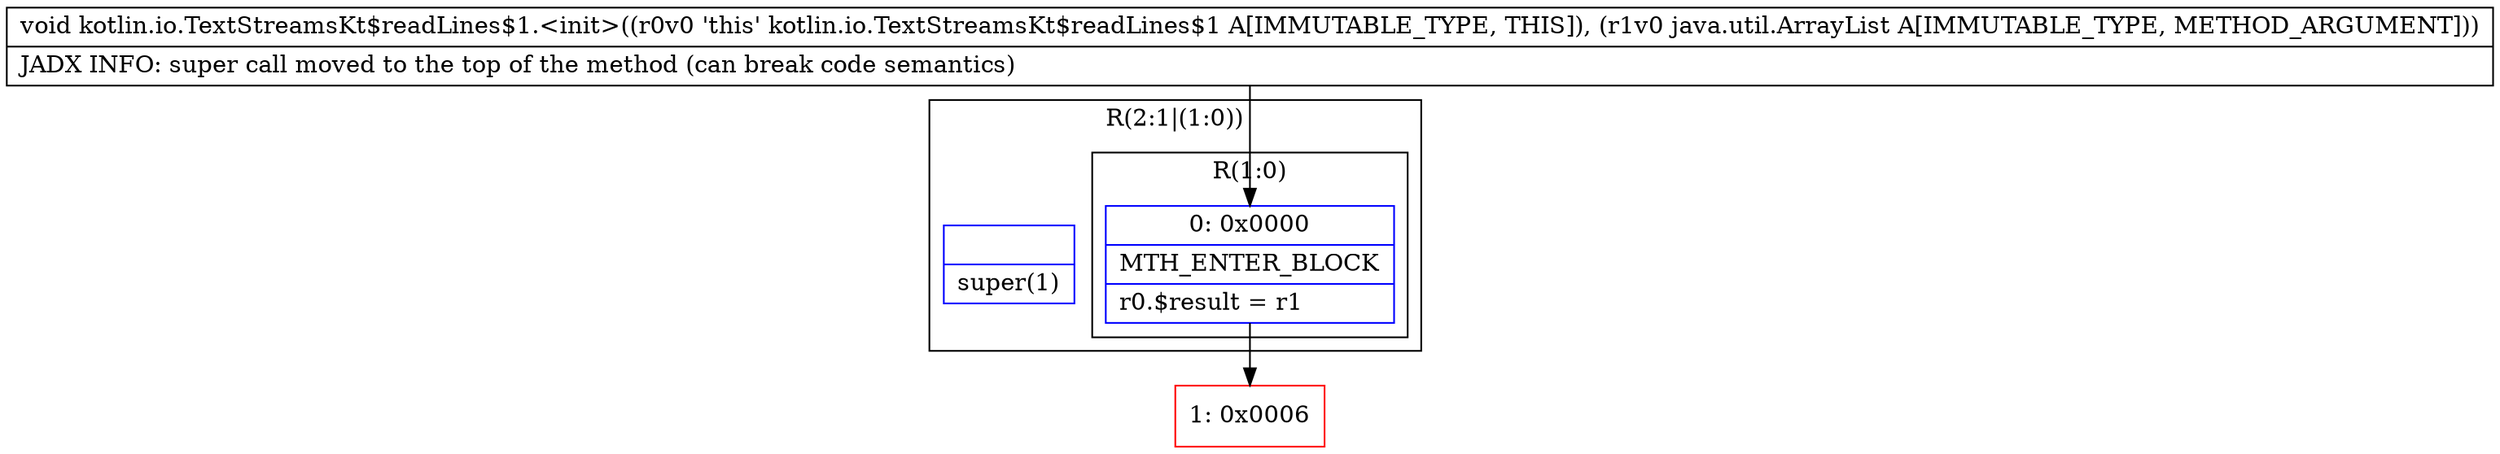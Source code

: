 digraph "CFG forkotlin.io.TextStreamsKt$readLines$1.\<init\>(Ljava\/util\/ArrayList;)V" {
subgraph cluster_Region_1253702086 {
label = "R(2:1|(1:0))";
node [shape=record,color=blue];
Node_InsnContainer_1391942361 [shape=record,label="{|super(1)\l}"];
subgraph cluster_Region_811873592 {
label = "R(1:0)";
node [shape=record,color=blue];
Node_0 [shape=record,label="{0\:\ 0x0000|MTH_ENTER_BLOCK\l|r0.$result = r1\l}"];
}
}
Node_1 [shape=record,color=red,label="{1\:\ 0x0006}"];
MethodNode[shape=record,label="{void kotlin.io.TextStreamsKt$readLines$1.\<init\>((r0v0 'this' kotlin.io.TextStreamsKt$readLines$1 A[IMMUTABLE_TYPE, THIS]), (r1v0 java.util.ArrayList A[IMMUTABLE_TYPE, METHOD_ARGUMENT]))  | JADX INFO: super call moved to the top of the method (can break code semantics)\l}"];
MethodNode -> Node_0;
Node_0 -> Node_1;
}

